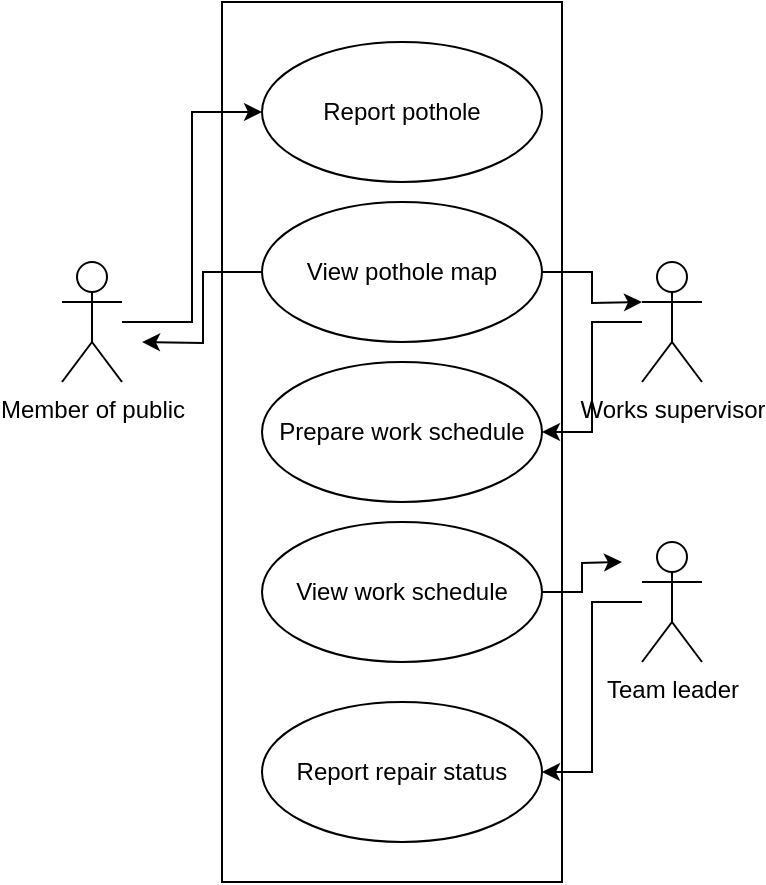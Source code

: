<mxfile version="13.10.0" type="embed">
    <diagram id="CQGJ2eSTEdCJUGmGAWPq" name="Page-1">
        <mxGraphModel dx="1002" dy="466" grid="1" gridSize="10" guides="1" tooltips="1" connect="1" arrows="1" fold="1" page="1" pageScale="1" pageWidth="827" pageHeight="1169" math="0" shadow="0">
            <root>
                <mxCell id="0"/>
                <mxCell id="1" parent="0"/>
                <mxCell id="19" value="" style="rounded=0;whiteSpace=wrap;html=1;" vertex="1" parent="1">
                    <mxGeometry x="280" y="20" width="170" height="440" as="geometry"/>
                </mxCell>
                <mxCell id="20" style="edgeStyle=orthogonalEdgeStyle;rounded=0;orthogonalLoop=1;jettySize=auto;html=1;entryX=0;entryY=0.5;entryDx=0;entryDy=0;" edge="1" parent="1" source="2" target="11">
                    <mxGeometry relative="1" as="geometry"/>
                </mxCell>
                <mxCell id="2" value="Member of public" style="shape=umlActor;verticalLabelPosition=bottom;verticalAlign=top;html=1;" vertex="1" parent="1">
                    <mxGeometry x="200" y="150" width="30" height="60" as="geometry"/>
                </mxCell>
                <mxCell id="29" style="edgeStyle=orthogonalEdgeStyle;rounded=0;orthogonalLoop=1;jettySize=auto;html=1;" edge="1" parent="1" source="3" target="13">
                    <mxGeometry relative="1" as="geometry"/>
                </mxCell>
                <mxCell id="3" value="Works supervisor" style="shape=umlActor;verticalLabelPosition=bottom;verticalAlign=top;html=1;" vertex="1" parent="1">
                    <mxGeometry x="490" y="150" width="30" height="60" as="geometry"/>
                </mxCell>
                <mxCell id="26" style="edgeStyle=orthogonalEdgeStyle;rounded=0;orthogonalLoop=1;jettySize=auto;html=1;entryX=1;entryY=0.5;entryDx=0;entryDy=0;" edge="1" parent="1" source="6" target="15">
                    <mxGeometry relative="1" as="geometry"/>
                </mxCell>
                <mxCell id="6" value="Team leader" style="shape=umlActor;verticalLabelPosition=bottom;verticalAlign=top;html=1;" vertex="1" parent="1">
                    <mxGeometry x="490" y="290" width="30" height="60" as="geometry"/>
                </mxCell>
                <mxCell id="11" value="Report pothole" style="ellipse;whiteSpace=wrap;html=1;" vertex="1" parent="1">
                    <mxGeometry x="300" y="40" width="140" height="70" as="geometry"/>
                </mxCell>
                <mxCell id="27" style="edgeStyle=orthogonalEdgeStyle;rounded=0;orthogonalLoop=1;jettySize=auto;html=1;exitX=0;exitY=0.5;exitDx=0;exitDy=0;" edge="1" parent="1" source="12">
                    <mxGeometry relative="1" as="geometry">
                        <mxPoint x="240" y="190" as="targetPoint"/>
                    </mxGeometry>
                </mxCell>
                <mxCell id="28" style="edgeStyle=orthogonalEdgeStyle;rounded=0;orthogonalLoop=1;jettySize=auto;html=1;exitX=1;exitY=0.5;exitDx=0;exitDy=0;" edge="1" parent="1" source="12">
                    <mxGeometry relative="1" as="geometry">
                        <mxPoint x="490" y="170" as="targetPoint"/>
                    </mxGeometry>
                </mxCell>
                <mxCell id="12" value="View pothole map" style="ellipse;whiteSpace=wrap;html=1;" vertex="1" parent="1">
                    <mxGeometry x="300" y="120" width="140" height="70" as="geometry"/>
                </mxCell>
                <mxCell id="13" value="Prepare work schedule" style="ellipse;whiteSpace=wrap;html=1;" vertex="1" parent="1">
                    <mxGeometry x="300" y="200" width="140" height="70" as="geometry"/>
                </mxCell>
                <mxCell id="30" style="edgeStyle=orthogonalEdgeStyle;rounded=0;orthogonalLoop=1;jettySize=auto;html=1;" edge="1" parent="1" source="14">
                    <mxGeometry relative="1" as="geometry">
                        <mxPoint x="480" y="300" as="targetPoint"/>
                    </mxGeometry>
                </mxCell>
                <mxCell id="14" value="View work schedule" style="ellipse;whiteSpace=wrap;html=1;" vertex="1" parent="1">
                    <mxGeometry x="300" y="280" width="140" height="70" as="geometry"/>
                </mxCell>
                <mxCell id="15" value="Report repair status" style="ellipse;whiteSpace=wrap;html=1;" vertex="1" parent="1">
                    <mxGeometry x="300" y="370" width="140" height="70" as="geometry"/>
                </mxCell>
            </root>
        </mxGraphModel>
    </diagram>
</mxfile>